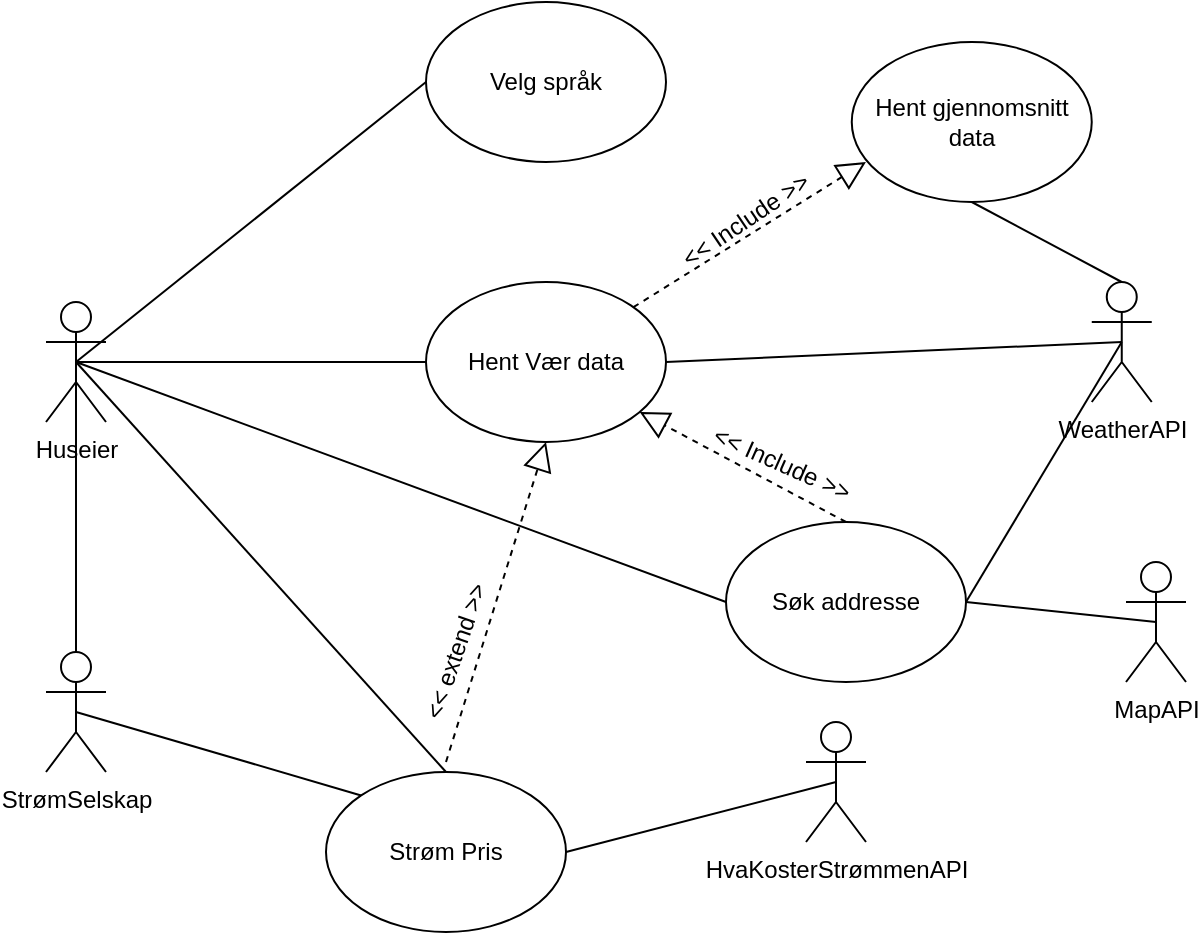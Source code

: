 <mxfile version="26.1.1">
  <diagram name="Page-1" id="hsNGI94q7CqUFRBLW2Yu">
    <mxGraphModel grid="1" page="1" gridSize="10" guides="1" tooltips="1" connect="1" arrows="1" fold="1" pageScale="1" pageWidth="827" pageHeight="1169" math="0" shadow="0">
      <root>
        <mxCell id="0" />
        <mxCell id="1" parent="0" />
        <mxCell id="BT5A8Gep5r_XNG4p2EnS-1" value="Huseier" style="shape=umlActor;verticalLabelPosition=bottom;verticalAlign=top;html=1;outlineConnect=0;" vertex="1" parent="1">
          <mxGeometry x="120" y="270" width="30" height="60" as="geometry" />
        </mxCell>
        <mxCell id="BT5A8Gep5r_XNG4p2EnS-2" value="Velg språk" style="ellipse;whiteSpace=wrap;html=1;" vertex="1" parent="1">
          <mxGeometry x="310" y="120" width="120" height="80" as="geometry" />
        </mxCell>
        <mxCell id="BT5A8Gep5r_XNG4p2EnS-4" value="WeatherAPI" style="shape=umlActor;verticalLabelPosition=bottom;verticalAlign=top;html=1;outlineConnect=0;" vertex="1" parent="1">
          <mxGeometry x="642.88" y="260" width="30" height="60" as="geometry" />
        </mxCell>
        <mxCell id="BT5A8Gep5r_XNG4p2EnS-7" value="" style="endArrow=none;html=1;rounded=0;exitX=0.5;exitY=0.5;exitDx=0;exitDy=0;exitPerimeter=0;entryX=0;entryY=0.5;entryDx=0;entryDy=0;" edge="1" parent="1" source="BT5A8Gep5r_XNG4p2EnS-1" target="BT5A8Gep5r_XNG4p2EnS-2">
          <mxGeometry width="50" height="50" relative="1" as="geometry">
            <mxPoint x="390" y="-10" as="sourcePoint" />
            <mxPoint x="440" y="-60" as="targetPoint" />
          </mxGeometry>
        </mxCell>
        <mxCell id="BT5A8Gep5r_XNG4p2EnS-9" value="Hent Vær data" style="ellipse;whiteSpace=wrap;html=1;" vertex="1" parent="1">
          <mxGeometry x="310" y="260" width="120" height="80" as="geometry" />
        </mxCell>
        <mxCell id="BT5A8Gep5r_XNG4p2EnS-10" value="" style="endArrow=none;html=1;rounded=0;entryX=0.5;entryY=0.5;entryDx=0;entryDy=0;entryPerimeter=0;exitX=1;exitY=0.5;exitDx=0;exitDy=0;" edge="1" parent="1" source="BT5A8Gep5r_XNG4p2EnS-9" target="BT5A8Gep5r_XNG4p2EnS-4">
          <mxGeometry width="50" height="50" relative="1" as="geometry">
            <mxPoint x="390" y="190" as="sourcePoint" />
            <mxPoint x="440" y="140" as="targetPoint" />
            <Array as="points" />
          </mxGeometry>
        </mxCell>
        <mxCell id="BT5A8Gep5r_XNG4p2EnS-12" value="" style="endArrow=none;html=1;rounded=0;exitX=0.5;exitY=0.5;exitDx=0;exitDy=0;exitPerimeter=0;entryX=0;entryY=0.5;entryDx=0;entryDy=0;" edge="1" parent="1" source="BT5A8Gep5r_XNG4p2EnS-1" target="BT5A8Gep5r_XNG4p2EnS-9">
          <mxGeometry width="50" height="50" relative="1" as="geometry">
            <mxPoint x="145" y="170" as="sourcePoint" />
            <mxPoint x="320" y="170" as="targetPoint" />
          </mxGeometry>
        </mxCell>
        <mxCell id="BT5A8Gep5r_XNG4p2EnS-14" value="Søk addresse" style="ellipse;whiteSpace=wrap;html=1;" vertex="1" parent="1">
          <mxGeometry x="460" y="380" width="120" height="80" as="geometry" />
        </mxCell>
        <mxCell id="BT5A8Gep5r_XNG4p2EnS-15" value="MapAPI&lt;div&gt;&lt;br&gt;&lt;/div&gt;" style="shape=umlActor;verticalLabelPosition=bottom;verticalAlign=top;html=1;outlineConnect=0;" vertex="1" parent="1">
          <mxGeometry x="660" y="400" width="30" height="60" as="geometry" />
        </mxCell>
        <mxCell id="BT5A8Gep5r_XNG4p2EnS-16" value="" style="endArrow=none;html=1;rounded=0;exitX=0.5;exitY=0.5;exitDx=0;exitDy=0;exitPerimeter=0;entryX=0;entryY=0.5;entryDx=0;entryDy=0;" edge="1" parent="1" source="BT5A8Gep5r_XNG4p2EnS-1" target="BT5A8Gep5r_XNG4p2EnS-14">
          <mxGeometry width="50" height="50" relative="1" as="geometry">
            <mxPoint x="145" y="310" as="sourcePoint" />
            <mxPoint x="320" y="310" as="targetPoint" />
          </mxGeometry>
        </mxCell>
        <mxCell id="BT5A8Gep5r_XNG4p2EnS-17" value="" style="endArrow=none;html=1;rounded=0;exitX=1;exitY=0.5;exitDx=0;exitDy=0;entryX=0.5;entryY=0.5;entryDx=0;entryDy=0;entryPerimeter=0;" edge="1" parent="1" source="BT5A8Gep5r_XNG4p2EnS-14" target="BT5A8Gep5r_XNG4p2EnS-15">
          <mxGeometry width="50" height="50" relative="1" as="geometry">
            <mxPoint x="460" y="420" as="sourcePoint" />
            <mxPoint x="635" y="420" as="targetPoint" />
          </mxGeometry>
        </mxCell>
        <mxCell id="BT5A8Gep5r_XNG4p2EnS-18" value="" style="endArrow=none;html=1;rounded=0;exitX=1;exitY=0.5;exitDx=0;exitDy=0;entryX=0.5;entryY=0.5;entryDx=0;entryDy=0;entryPerimeter=0;" edge="1" parent="1" source="BT5A8Gep5r_XNG4p2EnS-14" target="BT5A8Gep5r_XNG4p2EnS-4">
          <mxGeometry width="50" height="50" relative="1" as="geometry">
            <mxPoint x="465" y="330" as="sourcePoint" />
            <mxPoint x="640" y="330" as="targetPoint" />
          </mxGeometry>
        </mxCell>
        <mxCell id="BT5A8Gep5r_XNG4p2EnS-19" value="Hent gjennomsnitt data" style="ellipse;whiteSpace=wrap;html=1;" vertex="1" parent="1">
          <mxGeometry x="522.88" y="140" width="120" height="80" as="geometry" />
        </mxCell>
        <mxCell id="BT5A8Gep5r_XNG4p2EnS-23" value="" style="endArrow=block;dashed=1;endFill=0;endSize=12;html=1;rounded=0;entryX=0.059;entryY=0.75;entryDx=0;entryDy=0;entryPerimeter=0;" edge="1" parent="1" source="BT5A8Gep5r_XNG4p2EnS-9" target="BT5A8Gep5r_XNG4p2EnS-19">
          <mxGeometry width="160" relative="1" as="geometry">
            <mxPoint x="405" y="268" as="sourcePoint" />
            <mxPoint x="540" y="201" as="targetPoint" />
          </mxGeometry>
        </mxCell>
        <mxCell id="BT5A8Gep5r_XNG4p2EnS-21" value="&amp;lt;&amp;lt; Include &amp;gt;&amp;gt;" style="text;strokeColor=none;align=center;fillColor=none;html=1;verticalAlign=middle;whiteSpace=wrap;rounded=0;rotation=326;direction=west;" vertex="1" parent="1">
          <mxGeometry x="390" y="220" width="160" height="18.11" as="geometry" />
        </mxCell>
        <mxCell id="BT5A8Gep5r_XNG4p2EnS-24" value="" style="endArrow=none;html=1;rounded=0;entryX=0.5;entryY=0;entryDx=0;entryDy=0;entryPerimeter=0;exitX=0.5;exitY=1;exitDx=0;exitDy=0;" edge="1" parent="1" source="BT5A8Gep5r_XNG4p2EnS-19" target="BT5A8Gep5r_XNG4p2EnS-4">
          <mxGeometry width="50" height="50" relative="1" as="geometry">
            <mxPoint x="440" y="310" as="sourcePoint" />
            <mxPoint x="615" y="300" as="targetPoint" />
            <Array as="points" />
          </mxGeometry>
        </mxCell>
        <mxCell id="BT5A8Gep5r_XNG4p2EnS-25" value="HvaKosterStrømmenAPI" style="shape=umlActor;verticalLabelPosition=bottom;verticalAlign=top;html=1;outlineConnect=0;" vertex="1" parent="1">
          <mxGeometry x="500" y="480" width="30" height="60" as="geometry" />
        </mxCell>
        <mxCell id="BT5A8Gep5r_XNG4p2EnS-28" value="Strøm Pris" style="ellipse;whiteSpace=wrap;html=1;" vertex="1" parent="1">
          <mxGeometry x="260" y="505" width="120" height="80" as="geometry" />
        </mxCell>
        <mxCell id="9Ci4JAs-eoWheaKm7Xmt-1" value="" style="endArrow=none;html=1;rounded=0;exitX=0.5;exitY=0.5;exitDx=0;exitDy=0;exitPerimeter=0;entryX=0.5;entryY=0;entryDx=0;entryDy=0;" edge="1" parent="1" source="BT5A8Gep5r_XNG4p2EnS-1" target="BT5A8Gep5r_XNG4p2EnS-28">
          <mxGeometry width="50" height="50" relative="1" as="geometry">
            <mxPoint x="100" y="400" as="sourcePoint" />
            <mxPoint x="275" y="530" as="targetPoint" />
          </mxGeometry>
        </mxCell>
        <mxCell id="9Ci4JAs-eoWheaKm7Xmt-2" value="" style="endArrow=none;html=1;rounded=0;exitX=1;exitY=0.5;exitDx=0;exitDy=0;entryX=0.5;entryY=0.5;entryDx=0;entryDy=0;entryPerimeter=0;" edge="1" parent="1" source="BT5A8Gep5r_XNG4p2EnS-28" target="BT5A8Gep5r_XNG4p2EnS-25">
          <mxGeometry width="50" height="50" relative="1" as="geometry">
            <mxPoint x="350" y="400" as="sourcePoint" />
            <mxPoint x="525" y="530" as="targetPoint" />
          </mxGeometry>
        </mxCell>
        <mxCell id="9Ci4JAs-eoWheaKm7Xmt-5" value="" style="endArrow=block;dashed=1;endFill=0;endSize=12;html=1;rounded=0;entryX=0.428;entryY=1.025;entryDx=0;entryDy=0;entryPerimeter=0;" edge="1" parent="1">
          <mxGeometry width="160" relative="1" as="geometry">
            <mxPoint x="320" y="500" as="sourcePoint" />
            <mxPoint x="370.0" y="340" as="targetPoint" />
          </mxGeometry>
        </mxCell>
        <mxCell id="9Ci4JAs-eoWheaKm7Xmt-6" value="&amp;lt;&amp;lt; extend &amp;gt;&amp;gt;" style="text;html=1;align=center;verticalAlign=middle;resizable=0;points=[];autosize=1;strokeColor=none;fillColor=none;rotation=289;" vertex="1" parent="1">
          <mxGeometry x="280" y="430" width="90" height="30" as="geometry" />
        </mxCell>
        <mxCell id="9Ci4JAs-eoWheaKm7Xmt-7" value="" style="endArrow=block;dashed=1;endFill=0;endSize=12;html=1;rounded=0;exitX=0.5;exitY=0;exitDx=0;exitDy=0;" edge="1" parent="1" source="BT5A8Gep5r_XNG4p2EnS-14" target="BT5A8Gep5r_XNG4p2EnS-9">
          <mxGeometry width="160" relative="1" as="geometry">
            <mxPoint x="424" y="283" as="sourcePoint" />
            <mxPoint x="540" y="210" as="targetPoint" />
          </mxGeometry>
        </mxCell>
        <mxCell id="9Ci4JAs-eoWheaKm7Xmt-8" value="&amp;lt;&amp;lt; Include &amp;gt;&amp;gt;" style="text;strokeColor=none;align=center;fillColor=none;html=1;verticalAlign=middle;whiteSpace=wrap;rounded=0;rotation=24;direction=west;" vertex="1" parent="1">
          <mxGeometry x="426" y="350" width="124" height="1.89" as="geometry" />
        </mxCell>
        <mxCell id="9Ci4JAs-eoWheaKm7Xmt-9" value="StrømSelskap" style="shape=umlActor;verticalLabelPosition=bottom;verticalAlign=top;html=1;outlineConnect=0;" vertex="1" parent="1">
          <mxGeometry x="120" y="445" width="30" height="60" as="geometry" />
        </mxCell>
        <mxCell id="9Ci4JAs-eoWheaKm7Xmt-12" value="" style="endArrow=none;html=1;rounded=0;exitX=0.5;exitY=0.5;exitDx=0;exitDy=0;exitPerimeter=0;entryX=0;entryY=0;entryDx=0;entryDy=0;" edge="1" parent="1" source="9Ci4JAs-eoWheaKm7Xmt-9" target="BT5A8Gep5r_XNG4p2EnS-28">
          <mxGeometry width="50" height="50" relative="1" as="geometry">
            <mxPoint x="145" y="310" as="sourcePoint" />
            <mxPoint x="330" y="515" as="targetPoint" />
          </mxGeometry>
        </mxCell>
        <mxCell id="9Ci4JAs-eoWheaKm7Xmt-13" value="" style="endArrow=none;html=1;rounded=0;exitX=0.5;exitY=0.5;exitDx=0;exitDy=0;exitPerimeter=0;entryX=0.5;entryY=0;entryDx=0;entryDy=0;entryPerimeter=0;" edge="1" parent="1" source="BT5A8Gep5r_XNG4p2EnS-1" target="9Ci4JAs-eoWheaKm7Xmt-9">
          <mxGeometry width="50" height="50" relative="1" as="geometry">
            <mxPoint x="145" y="485" as="sourcePoint" />
            <mxPoint x="135" y="450" as="targetPoint" />
          </mxGeometry>
        </mxCell>
      </root>
    </mxGraphModel>
  </diagram>
</mxfile>
